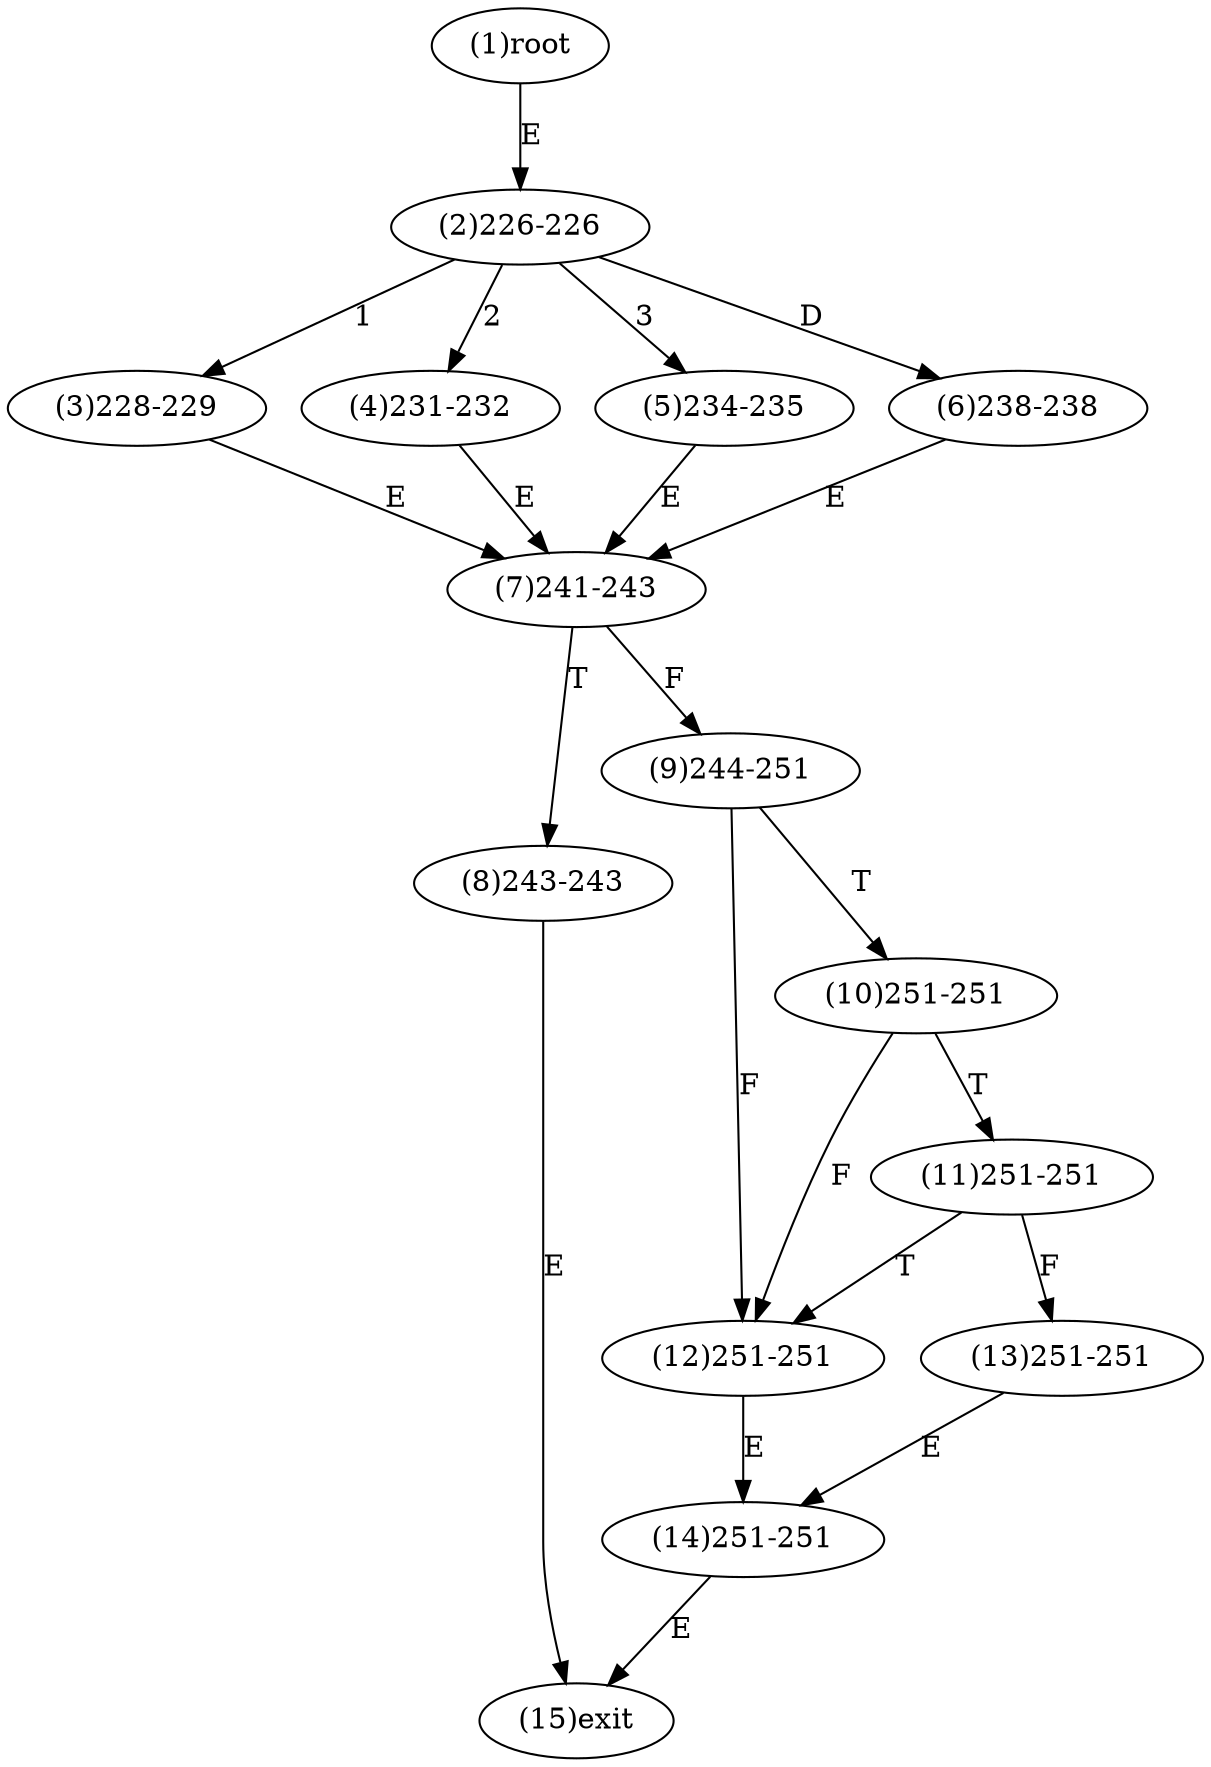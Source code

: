 digraph "" { 
1[ label="(1)root"];
2[ label="(2)226-226"];
3[ label="(3)228-229"];
4[ label="(4)231-232"];
5[ label="(5)234-235"];
6[ label="(6)238-238"];
7[ label="(7)241-243"];
8[ label="(8)243-243"];
9[ label="(9)244-251"];
10[ label="(10)251-251"];
11[ label="(11)251-251"];
12[ label="(12)251-251"];
13[ label="(13)251-251"];
14[ label="(14)251-251"];
15[ label="(15)exit"];
1->2[ label="E"];
2->3[ label="1"];
2->4[ label="2"];
2->5[ label="3"];
2->6[ label="D"];
3->7[ label="E"];
4->7[ label="E"];
5->7[ label="E"];
6->7[ label="E"];
7->9[ label="F"];
7->8[ label="T"];
8->15[ label="E"];
9->12[ label="F"];
9->10[ label="T"];
10->12[ label="F"];
10->11[ label="T"];
11->13[ label="F"];
11->12[ label="T"];
12->14[ label="E"];
13->14[ label="E"];
14->15[ label="E"];
}